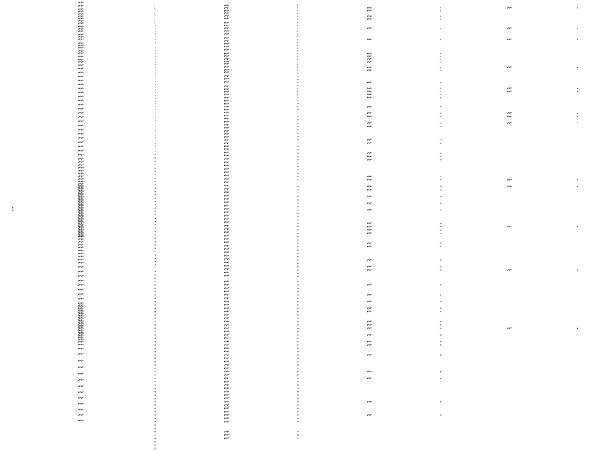 digraph D {
rankdir=LR
size="4,3"
ratio="fill"
node[color="black",shape="square",fillcolor="darkseagreen3",style="filled"]
 0
 N1
 node[color="black",shape="circle",style=""]
 
edge[style="solid"]
edge[style="solid"]
0->1[label="c=1622.0,t=175.0",color="darkseagreen3"] 
edge[style="solid"]
0->2[label="c=1622.0,t=207.0",color="darkseagreen3"] 
edge[style="solid"]
2->56[label="c=53.0,t=90.0",color="dodgerblue2"] 
edge[style="solid"]
0->3[label="c=1622.0,t=64.0",color="darkseagreen3"] 
edge[style="solid"]
3->31[label="c=98.0,t=96.0",color="dodgerblue2"] 
edge[style="solid"]
31->45[label="c=75.0,t=87.0",color="dodgerblue2"] 
edge[style="solid"]
45->65[label="c=32.0,t=152.0",color="dodgerblue2"] 
edge[style="solid"]
0->4[label="c=1622.0,t=145.0",color="darkseagreen3"] 
edge[style="solid"]
4->41[label="c=53.0,t=159.0",color="dodgerblue2"] 
edge[style="solid"]
41->83[label="c=34.0,t=158.0",color="dodgerblue2"] 
edge[style="solid"]
0->5[label="c=1622.0,t=69.0",color="darkseagreen3"] 
edge[style="solid"]
5->28[label="c=49.0,t=191.0",color="dodgerblue2"] 
edge[style="solid"]
0->6[label="c=1622.0,t=26.0",color="darkseagreen3"] 
edge[style="solid"]
6->18[label="c=48.0,t=99.0",color="dodgerblue2"] 
edge[style="solid"]
18->46[label="c=100.0,t=288.0",color="dodgerblue2"] 
edge[style="solid"]
0->7[label="c=1622.0,t=202.0",color="darkseagreen3"] 
edge[style="solid"]
7->58[label="c=23.0,t=79.0",color="dodgerblue2"] 
edge[style="solid"]
58->88[label="c=63.0,t=94.0",color="dodgerblue2"] 
edge[style="solid"]
0->8[label="c=1622.0,t=171.0",color="darkseagreen3"] 
edge[style="solid"]
0->9[label="c=1622.0,t=55.0",color="darkseagreen3"] 
edge[style="solid"]
9->32[label="c=43.0,t=226.0",color="dodgerblue2"] 
edge[style="solid"]
0->10[label="c=1622.0,t=37.0",color="darkseagreen3"] 
edge[style="solid"]
10->33[label="c=81.0,t=170.0",color="dodgerblue2"] 
edge[style="solid"]
0->11[label="c=1622.0,t=193.0",color="darkseagreen3"] 
edge[style="solid"]
11->72[label="c=63.0,t=54.0",color="dodgerblue2"] 
edge[style="solid"]
72->76[label="c=24.0,t=196.0",color="dodgerblue2"] 
edge[style="solid"]
76->127[label="c=13.0,t=29.0",color="dodgerblue2"] 
edge[style="solid"]
0->12[label="c=1622.0,t=129.0",color="darkseagreen3"] 
edge[style="solid"]
12->48[label="c=42.0,t=186.0",color="dodgerblue2"] 
edge[style="solid"]
0->13[label="c=1622.0,t=185.0",color="darkseagreen3"] 
edge[style="solid"]
13->68[label="c=42.0,t=165.0",color="dodgerblue2"] 
edge[style="solid"]
0->14[label="c=1622.0,t=162.0",color="darkseagreen3"] 
edge[style="solid"]
0->15[label="c=1622.0,t=114.0",color="darkseagreen3"] 
edge[style="solid"]
15->49[label="c=72.0,t=277.0",color="dodgerblue2"] 
edge[style="solid"]
0->16[label="c=1622.0,t=178.0",color="darkseagreen3"] 
edge[style="solid"]
16->61[label="c=23.0,t=73.0",color="dodgerblue2"] 
edge[style="solid"]
61->93[label="c=95.0,t=133.0",color="dodgerblue2"] 
edge[style="solid"]
93->113[label="c=21.0,t=90.0",color="dodgerblue2"] 
edge[style="solid"]
0->17[label="c=1622.0,t=175.0",color="darkseagreen3"] 
edge[style="solid"]
17->75[label="c=65.0,t=284.0",color="dodgerblue2"] 
edge[style="solid"]
0->19[label="c=1622.0,t=94.0",color="darkseagreen3"] 
edge[style="solid"]
19->59[label="c=81.0,t=226.0",color="dodgerblue2"] 
edge[style="solid"]
0->20[label="c=1622.0,t=160.0",color="darkseagreen3"] 
edge[style="solid"]
0->21[label="c=1622.0,t=142.0",color="darkseagreen3"] 
edge[style="solid"]
21->60[label="c=39.0,t=224.0",color="dodgerblue2"] 
edge[style="solid"]
0->22[label="c=1622.0,t=98.0",color="darkseagreen3"] 
edge[style="solid"]
22->55[label="c=58.0,t=153.0",color="dodgerblue2"] 
edge[style="solid"]
0->23[label="c=1622.0,t=78.0",color="darkseagreen3"] 
edge[style="solid"]
23->52[label="c=83.0,t=146.0",color="dodgerblue2"] 
edge[style="solid"]
52->86[label="c=32.0,t=118.0",color="dodgerblue2"] 
edge[style="solid"]
0->24[label="c=1622.0,t=93.0",color="darkseagreen3"] 
edge[style="solid"]
24->51[label="c=32.0,t=55.0",color="dodgerblue2"] 
edge[style="solid"]
51->67[label="c=48.0,t=237.0",color="dodgerblue2"] 
edge[style="solid"]
0->25[label="c=1622.0,t=54.0",color="darkseagreen3"] 
edge[style="solid"]
25->50[label="c=61.0,t=168.0",color="dodgerblue2"] 
edge[style="solid"]
50->84[label="c=26.0,t=239.0",color="dodgerblue2"] 
edge[style="solid"]
0->26[label="c=1622.0,t=153.0",color="darkseagreen3"] 
edge[style="solid"]
26->74[label="c=18.0,t=159.0",color="dodgerblue2"] 
edge[style="solid"]
74->114[label="c=52.0,t=149.0",color="dodgerblue2"] 
edge[style="solid"]
0->27[label="c=1622.0,t=109.0",color="darkseagreen3"] 
edge[style="solid"]
27->63[label="c=39.0,t=169.0",color="dodgerblue2"] 
edge[style="solid"]
0->29[label="c=1622.0,t=80.0",color="darkseagreen3"] 
edge[style="solid"]
29->62[label="c=89.0,t=119.0",color="dodgerblue2"] 
edge[style="solid"]
62->89[label="c=52.0,t=94.0",color="dodgerblue2"] 
edge[style="solid"]
89->108[label="c=29.0,t=160.0",color="dodgerblue2"] 
edge[style="solid"]
0->30[label="c=1622.0,t=179.0",color="darkseagreen3"] 
edge[style="solid"]
30->78[label="c=29.0,t=240.0",color="dodgerblue2"] 
edge[style="solid"]
78->142[label="c=18.0,t=39.0",color="dodgerblue2"] 
edge[style="solid"]
0->34[label="c=1622.0,t=139.0",color="darkseagreen3"] 
edge[style="solid"]
34->98[label="c=130.0,t=331.0",color="dodgerblue2"] 
edge[style="solid"]
0->35[label="c=1622.0,t=224.0",color="darkseagreen3"] 
edge[style="solid"]
35->100[label="c=30.0,t=141.0",color="dodgerblue2"] 
edge[style="solid"]
0->36[label="c=1622.0,t=235.0",color="darkseagreen3"] 
edge[style="solid"]
36->106[label="c=50.0,t=118.0",color="dodgerblue2"] 
edge[style="solid"]
0->37[label="c=1622.0,t=31.0",color="darkseagreen3"] 
edge[style="solid"]
0->38[label="c=1622.0,t=143.0",color="darkseagreen3"] 
edge[style="solid"]
38->79[label="c=19.0,t=237.0",color="dodgerblue2"] 
edge[style="solid"]
79->162[label="c=86.0,t=99.0",color="dodgerblue2"] 
edge[style="solid"]
0->39[label="c=1622.0,t=225.0",color="darkseagreen3"] 
edge[style="solid"]
39->110[label="c=60.0,t=254.0",color="dodgerblue2"] 
edge[style="solid"]
0->40[label="c=1622.0,t=55.0",color="darkseagreen3"] 
edge[style="solid"]
40->66[label="c=65.0,t=104.0",color="dodgerblue2"] 
edge[style="solid"]
66->90[label="c=40.0,t=154.0",color="dodgerblue2"] 
edge[style="solid"]
90->136[label="c=61.0,t=146.0",color="dodgerblue2"] 
edge[style="solid"]
0->42[label="c=1622.0,t=36.0",color="darkseagreen3"] 
edge[style="solid"]
42->53[label="c=17.0,t=102.0",color="dodgerblue2"] 
edge[style="solid"]
53->91[label="c=55.0,t=186.0",color="dodgerblue2"] 
edge[style="solid"]
91->139[label="c=52.0,t=90.0",color="dodgerblue2"] 
edge[style="solid"]
0->43[label="c=1622.0,t=137.0",color="darkseagreen3"] 
edge[style="solid"]
43->87[label="c=52.0,t=87.0",color="dodgerblue2"] 
edge[style="solid"]
87->119[label="c=95.0,t=239.0",color="dodgerblue2"] 
edge[style="solid"]
0->44[label="c=1622.0,t=216.0",color="darkseagreen3"] 
edge[style="solid"]
44->122[label="c=95.0,t=134.0",color="dodgerblue2"] 
edge[style="solid"]
122->155[label="c=96.0,t=92.0",color="dodgerblue2"] 
edge[style="solid"]
0->47[label="c=1622.0,t=48.0",color="darkseagreen3"] 
edge[style="solid"]
47->73[label="c=35.0,t=119.0",color="dodgerblue2"] 
edge[style="solid"]
0->54[label="c=1622.0,t=237.0",color="darkseagreen3"] 
edge[style="solid"]
54->129[label="c=101.0,t=216.0",color="dodgerblue2"] 
edge[style="solid"]
0->57[label="c=1622.0,t=43.0",color="darkseagreen3"] 
edge[style="solid"]
57->85[label="c=61.0,t=237.0",color="dodgerblue2"] 
edge[style="solid"]
85->146[label="c=52.0,t=190.0",color="dodgerblue2"] 
edge[style="solid"]
0->64[label="c=1622.0,t=226.0",color="darkseagreen3"] 
edge[style="solid"]
64->140[label="c=77.0,t=192.0",color="dodgerblue2"] 
edge[style="solid"]
0->69[label="c=1622.0,t=92.0",color="darkseagreen3"] 
edge[style="solid"]
69->104[label="c=71.0,t=117.0",color="dodgerblue2"] 
edge[style="solid"]
104->131[label="c=56.0,t=90.0",color="dodgerblue2"] 
edge[style="solid"]
131->160[label="c=75.0,t=156.0",color="dodgerblue2"] 
edge[style="solid"]
0->70[label="c=1622.0,t=113.0",color="darkseagreen3"] 
edge[style="solid"]
70->107[label="c=63.0,t=78.0",color="dodgerblue2"] 
edge[style="solid"]
107->124[label="c=36.0,t=126.0",color="dodgerblue2"] 
edge[style="solid"]
124->169[label="c=62.0,t=86.0",color="dodgerblue2"] 
edge[style="solid"]
0->71[label="c=1622.0,t=198.0",color="darkseagreen3"] 
edge[style="solid"]
71->126[label="c=35.0,t=122.0",color="dodgerblue2"] 
edge[style="solid"]
0->77[label="c=1622.0,t=77.0",color="darkseagreen3"] 
edge[style="solid"]
77->102[label="c=21.0,t=37.0",color="dodgerblue2"] 
edge[style="solid"]
102->116[label="c=45.0,t=116.0",color="dodgerblue2"] 
edge[style="solid"]
116->149[label="c=41.0,t=226.0",color="dodgerblue2"] 
edge[style="solid"]
0->80[label="c=1622.0,t=42.0",color="darkseagreen3"] 
edge[style="solid"]
80->103[label="c=48.0,t=152.0",color="dodgerblue2"] 
edge[style="solid"]
103->143[label="c=59.0,t=228.0",color="dodgerblue2"] 
edge[style="solid"]
0->81[label="c=1622.0,t=178.0",color="darkseagreen3"] 
edge[style="solid"]
81->137[label="c=42.0,t=250.0",color="dodgerblue2"] 
edge[style="solid"]
0->82[label="c=1622.0,t=177.0",color="darkseagreen3"] 
edge[style="solid"]
82->130[label="c=12.0,t=205.0",color="dodgerblue2"] 
edge[style="solid"]
0->92[label="c=1622.0,t=224.0",color="darkseagreen3"] 
edge[style="solid"]
92->178[label="c=85.0,t=167.0",color="dodgerblue2"] 
edge[style="solid"]
0->94[label="c=1622.0,t=224.0",color="darkseagreen3"] 
edge[style="solid"]
94->158[label="c=5.0,t=21.0",color="dodgerblue2"] 
edge[style="solid"]
158->176[label="c=65.0,t=193.0",color="dodgerblue2"] 
edge[style="solid"]
0->95[label="c=1622.0,t=239.0",color="darkseagreen3"] 
edge[style="solid"]
95->179[label="c=76.0,t=86.0",color="dodgerblue2"] 
edge[style="solid"]
179->201[label="c=81.0,t=117.0",color="dodgerblue2"] 
edge[style="solid"]
0->96[label="c=1622.0,t=137.0",color="darkseagreen3"] 
edge[style="solid"]
96->144[label="c=35.0,t=226.0",color="dodgerblue2"] 
edge[style="solid"]
0->97[label="c=1622.0,t=195.0",color="darkseagreen3"] 
edge[style="solid"]
97->175[label="c=91.0,t=257.0",color="dodgerblue2"] 
edge[style="solid"]
0->99[label="c=1622.0,t=155.0",color="darkseagreen3"] 
edge[style="solid"]
99->152[label="c=63.0,t=179.0",color="dodgerblue2"] 
edge[style="solid"]
152->200[label="c=44.0,t=135.0",color="dodgerblue2"] 
edge[style="solid"]
0->101[label="c=1622.0,t=30.0",color="darkseagreen3"] 
edge[style="solid"]
101->123[label="c=99.0,t=252.0",color="dodgerblue2"] 
edge[style="solid"]
123->187[label="c=32.0,t=66.0",color="dodgerblue2"] 
edge[style="solid"]
0->105[label="c=1622.0,t=70.0",color="darkseagreen3"] 
edge[style="solid"]
105->128[label="c=47.0,t=183.0",color="dodgerblue2"] 
edge[style="solid"]
128->183[label="c=28.0,t=136.0",color="dodgerblue2"] 
edge[style="solid"]
0->109[label="c=1622.0,t=185.0",color="darkseagreen3"] 
edge[style="solid"]
109->181[label="c=82.0,t=131.0",color="dodgerblue2"] 
edge[style="solid"]
0->111[label="c=1622.0,t=135.0",color="darkseagreen3"] 
edge[style="solid"]
111->163[label="c=54.0,t=156.0",color="dodgerblue2"] 
edge[style="solid"]
0->112[label="c=1622.0,t=176.0",color="darkseagreen3"] 
edge[style="solid"]
112->170[label="c=16.0,t=102.0",color="dodgerblue2"] 
edge[style="solid"]
0->115[label="c=1622.0,t=218.0",color="darkseagreen3"] 
edge[style="solid"]
115->195[label="c=69.0,t=196.0",color="dodgerblue2"] 
edge[style="solid"]
0->117[label="c=1622.0,t=37.0",color="darkseagreen3"] 
edge[style="solid"]
117->132[label="c=26.0,t=140.0",color="dodgerblue2"] 
edge[style="solid"]
132->177[label="c=26.0,t=233.0",color="dodgerblue2"] 
edge[style="solid"]
0->118[label="c=1622.0,t=51.0",color="darkseagreen3"] 
edge[style="solid"]
118->151[label="c=72.0,t=124.0",color="dodgerblue2"] 
edge[style="solid"]
151->184[label="c=67.0,t=69.0",color="dodgerblue2"] 
edge[style="solid"]
184->194[label="c=30.0,t=214.0",color="dodgerblue2"] 
edge[style="solid"]
0->120[label="c=1622.0,t=147.0",color="darkseagreen3"] 
edge[style="solid"]
120->171[label="c=29.0,t=121.0",color="dodgerblue2"] 
edge[style="solid"]
0->121[label="c=1622.0,t=129.0",color="darkseagreen3"] 
edge[style="solid"]
121->165[label="c=28.0,t=71.0",color="dodgerblue2"] 
edge[style="solid"]
165->193[label="c=43.0,t=86.0",color="dodgerblue2"] 
edge[style="solid"]
193->206[label="c=29.0,t=185.0",color="dodgerblue2"] 
edge[style="solid"]
0->125[label="c=1622.0,t=148.0",color="darkseagreen3"] 
edge[style="solid"]
125->173[label="c=13.0,t=29.0",color="dodgerblue2"] 
edge[style="solid"]
173->185[label="c=39.0,t=93.0",color="dodgerblue2"] 
edge[style="solid"]
0->133[label="c=1622.0,t=200.0",color="darkseagreen3"] 
edge[style="solid"]
133->199[label="c=69.0,t=232.0",color="dodgerblue2"] 
edge[style="solid"]
0->134[label="c=1622.0,t=149.0",color="darkseagreen3"] 
edge[style="solid"]
134->182[label="c=26.0,t=152.0",color="dodgerblue2"] 
edge[style="solid"]
182->219[label="c=47.0,t=148.0",color="dodgerblue2"] 
edge[style="solid"]
0->135[label="c=1622.0,t=58.0",color="darkseagreen3"] 
edge[style="solid"]
135->156[label="c=34.0,t=225.0",color="dodgerblue2"] 
edge[style="solid"]
0->138[label="c=1622.0,t=223.0",color="darkseagreen3"] 
edge[style="solid"]
138->204[label="c=22.0,t=133.0",color="dodgerblue2"] 
edge[style="solid"]
204->248[label="c=97.0,t=124.0",color="dodgerblue2"] 
edge[style="solid"]
0->141[label="c=1622.0,t=120.0",color="darkseagreen3"] 
edge[style="solid"]
141->186[label="c=35.0,t=271.0",color="dodgerblue2"] 
edge[style="solid"]
0->145[label="c=1622.0,t=66.0",color="darkseagreen3"] 
edge[style="solid"]
145->172[label="c=29.0,t=180.0",color="dodgerblue2"] 
edge[style="solid"]
172->217[label="c=76.0,t=126.0",color="dodgerblue2"] 
edge[style="solid"]
0->147[label="c=1622.0,t=169.0",color="darkseagreen3"] 
edge[style="solid"]
147->205[label="c=60.0,t=197.0",color="dodgerblue2"] 
edge[style="solid"]
0->148[label="c=1622.0,t=167.0",color="darkseagreen3"] 
edge[style="solid"]
148->212[label="c=90.0,t=272.0",color="dodgerblue2"] 
edge[style="solid"]
0->150[label="c=1622.0,t=236.0",color="darkseagreen3"] 
edge[style="solid"]
150->214[label="c=27.0,t=179.0",color="dodgerblue2"] 
edge[style="solid"]
0->153[label="c=1622.0,t=138.0",color="darkseagreen3"] 
edge[style="solid"]
153->202[label="c=65.0,t=133.0",color="dodgerblue2"] 
edge[style="solid"]
202->226[label="c=32.0,t=130.0",color="dodgerblue2"] 
edge[style="solid"]
0->154[label="c=1622.0,t=58.0",color="darkseagreen3"] 
edge[style="solid"]
154->192[label="c=86.0,t=98.0",color="dodgerblue2"] 
edge[style="solid"]
192->209[label="c=80.0,t=78.0",color="dodgerblue2"] 
edge[style="solid"]
209->216[label="c=17.0,t=217.0",color="dodgerblue2"] 
edge[style="solid"]
0->157[label="c=1622.0,t=192.0",color="darkseagreen3"] 
edge[style="solid"]
157->210[label="c=17.0,t=55.0",color="dodgerblue2"] 
edge[style="solid"]
210->222[label="c=26.0,t=160.0",color="dodgerblue2"] 
edge[style="solid"]
0->159[label="c=1622.0,t=18.0",color="darkseagreen3"] 
edge[style="solid"]
159->180[label="c=59.0,t=259.0",color="dodgerblue2"] 
edge[style="solid"]
180->227[label="c=30.0,t=196.0",color="dodgerblue2"] 
edge[style="solid"]
0->161[label="c=1622.0,t=96.0",color="darkseagreen3"] 
edge[style="solid"]
161->203[label="c=73.0,t=274.0",color="dodgerblue2"] 
edge[style="solid"]
0->164[label="c=1622.0,t=174.0",color="darkseagreen3"] 
edge[style="solid"]
164->224[label="c=82.0,t=286.0",color="dodgerblue2"] 
edge[style="solid"]
0->166[label="c=1622.0,t=58.0",color="darkseagreen3"] 
edge[style="solid"]
166->191[label="c=36.0,t=205.0",color="dodgerblue2"] 
edge[style="solid"]
191->240[label="c=80.0,t=217.0",color="dodgerblue2"] 
edge[style="solid"]
0->167[label="c=1622.0,t=199.0",color="darkseagreen3"] 
edge[style="solid"]
167->221[label="c=51.0,t=66.0",color="dodgerblue2"] 
edge[style="solid"]
221->244[label="c=80.0,t=97.0",color="dodgerblue2"] 
edge[style="solid"]
0->168[label="c=1622.0,t=222.0",color="darkseagreen3"] 
edge[style="solid"]
168->228[label="c=54.0,t=185.0",color="dodgerblue2"] 
edge[style="solid"]
0->174[label="c=1622.0,t=218.0",color="darkseagreen3"] 
edge[style="solid"]
174->229[label="c=48.0,t=240.0",color="dodgerblue2"] 
edge[style="solid"]
0->188[label="c=1622.0,t=229.0",color="darkseagreen3"] 
edge[style="solid"]
188->251[label="c=93.0,t=210.0",color="dodgerblue2"] 
edge[style="solid"]
0->189[label="c=1622.0,t=199.0",color="darkseagreen3"] 
edge[style="solid"]
189->234[label="c=38.0,t=81.0",color="dodgerblue2"] 
edge[style="solid"]
234->266[label="c=70.0,t=198.0",color="dodgerblue2"] 
edge[style="solid"]
0->190[label="c=1622.0,t=125.0",color="darkseagreen3"] 
edge[style="solid"]
190->230[label="c=116.0,t=157.0",color="dodgerblue2"] 
edge[style="solid"]
0->196[label="c=1622.0,t=133.0",color="darkseagreen3"] 
edge[style="solid"]
196->233[label="c=67.0,t=203.0",color="dodgerblue2"] 
edge[style="solid"]
233->281[label="c=36.0,t=105.0",color="dodgerblue2"] 
edge[style="solid"]
0->197[label="c=1622.0,t=150.0",color="darkseagreen3"] 
edge[style="solid"]
197->231[label="c=24.0,t=60.0",color="dodgerblue2"] 
edge[style="solid"]
231->246[label="c=20.0,t=82.0",color="dodgerblue2"] 
edge[style="solid"]
246->280[label="c=69.0,t=182.0",color="dodgerblue2"] 
edge[style="solid"]
0->198[label="c=1622.0,t=236.0",color="darkseagreen3"] 
edge[style="solid"]
198->261[label="c=56.0,t=237.0",color="dodgerblue2"] 
edge[style="solid"]
0->207[label="c=1622.0,t=191.0",color="darkseagreen3"] 
edge[style="solid"]
207->259[label="c=49.0,t=239.0",color="dodgerblue2"] 
edge[style="solid"]
0->208[label="c=1622.0,t=24.0",color="darkseagreen3"] 
edge[style="solid"]
0->211[label="c=1622.0,t=193.0",color="darkseagreen3"] 
edge[style="solid"]
211->257[label="c=27.0,t=236.0",color="dodgerblue2"] 
edge[style="solid"]
0->213[label="c=1622.0,t=37.0",color="darkseagreen3"] 
edge[style="solid"]
213->242[label="c=96.0,t=287.0",color="dodgerblue2"] 
edge[style="solid"]
242->294[label="c=18.0,t=94.0",color="dodgerblue2"] 
edge[style="solid"]
0->215[label="c=1622.0,t=187.0",color="darkseagreen3"] 
edge[style="solid"]
215->262[label="c=15.0,t=219.0",color="dodgerblue2"] 
edge[style="solid"]
0->218[label="c=1622.0,t=184.0",color="darkseagreen3"] 
edge[style="solid"]
218->263[label="c=30.0,t=245.0",color="dodgerblue2"] 
edge[style="solid"]
0->220[label="c=1622.0,t=79.0",color="darkseagreen3"] 
edge[style="solid"]
220->249[label="c=50.0,t=72.0",color="dodgerblue2"] 
edge[style="solid"]
249->267[label="c=49.0,t=232.0",color="dodgerblue2"] 
edge[style="solid"]
0->223[label="c=1622.0,t=227.0",color="darkseagreen3"] 
edge[style="solid"]
223->284[label="c=29.0,t=75.0",color="dodgerblue2"] 
edge[style="solid"]
0->225[label="c=1622.0,t=33.0",color="darkseagreen3"] 
edge[style="solid"]
225->237[label="c=40.0,t=113.0",color="dodgerblue2"] 
edge[style="solid"]
237->273[label="c=72.0,t=173.0",color="dodgerblue2"] 
edge[style="solid"]
0->232[label="c=1622.0,t=208.0",color="darkseagreen3"] 
edge[style="solid"]
232->301[label="c=62.0,t=245.0",color="dodgerblue2"] 
edge[style="solid"]
0->235[label="c=1622.0,t=69.0",color="darkseagreen3"] 
edge[style="solid"]
235->256[label="c=26.0,t=105.0",color="dodgerblue2"] 
edge[style="solid"]
256->292[label="c=50.0,t=253.0",color="dodgerblue2"] 
edge[style="solid"]
0->236[label="c=1622.0,t=188.0",color="darkseagreen3"] 
edge[style="solid"]
236->307[label="c=86.0,t=99.0",color="dodgerblue2"] 
edge[style="solid"]
307->314[label="c=34.0,t=44.0",color="dodgerblue2"] 
edge[style="solid"]
0->238[label="c=1622.0,t=192.0",color="darkseagreen3"] 
edge[style="solid"]
238->304[label="c=77.0,t=267.0",color="dodgerblue2"] 
edge[style="solid"]
0->239[label="c=1622.0,t=73.0",color="darkseagreen3"] 
edge[style="solid"]
239->275[label="c=74.0,t=231.0",color="dodgerblue2"] 
edge[style="solid"]
0->241[label="c=1622.0,t=43.0",color="darkseagreen3"] 
edge[style="solid"]
241->254[label="c=19.0,t=130.0",color="dodgerblue2"] 
edge[style="solid"]
254->297[label="c=67.0,t=259.0",color="dodgerblue2"] 
edge[style="solid"]
0->243[label="c=1622.0,t=210.0",color="darkseagreen3"] 
edge[style="solid"]
243->299[label="c=9.0,t=171.0",color="dodgerblue2"] 
edge[style="solid"]
299->343[label="c=93.0,t=75.0",color="dodgerblue2"] 
edge[style="solid"]
0->245[label="c=1622.0,t=94.0",color="darkseagreen3"] 
edge[style="solid"]
245->288[label="c=75.0,t=112.0",color="dodgerblue2"] 
edge[style="solid"]
288->310[label="c=70.0,t=144.0",color="dodgerblue2"] 
edge[style="solid"]
310->330[label="c=12.0,t=109.0",color="dodgerblue2"] 
edge[style="solid"]
0->247[label="c=1622.0,t=214.0",color="darkseagreen3"] 
edge[style="solid"]
247->306[label="c=19.0,t=246.0",color="dodgerblue2"] 
edge[style="solid"]
0->250[label="c=1622.0,t=89.0",color="darkseagreen3"] 
edge[style="solid"]
250->276[label="c=18.0,t=134.0",color="dodgerblue2"] 
edge[style="solid"]
276->308[label="c=17.0,t=28.0",color="dodgerblue2"] 
edge[style="solid"]
0->252[label="c=1622.0,t=70.0",color="darkseagreen3"] 
edge[style="solid"]
252->279[label="c=54.0,t=171.0",color="dodgerblue2"] 
edge[style="solid"]
0->253[label="c=1622.0,t=52.0",color="darkseagreen3"] 
edge[style="solid"]
253->291[label="c=114.0,t=335.0",color="dodgerblue2"] 
edge[style="solid"]
291->345[label="c=22.0,t=61.0",color="dodgerblue2"] 
edge[style="solid"]
0->255[label="c=1622.0,t=190.0",color="darkseagreen3"] 
edge[style="solid"]
255->312[label="c=44.0,t=124.0",color="dodgerblue2"] 
edge[style="solid"]
312->334[label="c=37.0,t=152.0",color="dodgerblue2"] 
edge[style="solid"]
0->258[label="c=1622.0,t=232.0",color="darkseagreen3"] 
edge[style="solid"]
258->320[label="c=33.0,t=236.0",color="dodgerblue2"] 
edge[style="solid"]
0->260[label="c=1622.0,t=219.0",color="darkseagreen3"] 
edge[style="solid"]
260->322[label="c=54.0,t=260.0",color="dodgerblue2"] 
edge[style="solid"]
0->264[label="c=1622.0,t=174.0",color="darkseagreen3"] 
edge[style="solid"]
264->329[label="c=111.0,t=171.0",color="dodgerblue2"] 
edge[style="solid"]
329->350[label="c=18.0,t=72.0",color="dodgerblue2"] 
edge[style="solid"]
0->265[label="c=1622.0,t=127.0",color="darkseagreen3"] 
edge[style="solid"]
265->315[label="c=94.0,t=274.0",color="dodgerblue2"] 
edge[style="solid"]
0->268[label="c=1622.0,t=211.0",color="darkseagreen3"] 
edge[style="solid"]
268->328[label="c=69.0,t=243.0",color="dodgerblue2"] 
edge[style="solid"]
0->269[label="c=1622.0,t=228.0",color="darkseagreen3"] 
edge[style="solid"]
269->346[label="c=108.0,t=234.0",color="dodgerblue2"] 
edge[style="solid"]
0->270[label="c=1622.0,t=126.0",color="darkseagreen3"] 
edge[style="solid"]
270->311[label="c=67.0,t=221.0",color="dodgerblue2"] 
edge[style="solid"]
0->271[label="c=1622.0,t=86.0",color="darkseagreen3"] 
edge[style="solid"]
271->295[label="c=7.0,t=198.0",color="dodgerblue2"] 
edge[style="solid"]
295->338[label="c=15.0,t=116.0",color="dodgerblue2"] 
edge[style="solid"]
0->272[label="c=1622.0,t=200.0",color="darkseagreen3"] 
edge[style="solid"]
272->324[label="c=42.0,t=200.0",color="dodgerblue2"] 
edge[style="solid"]
0->274[label="c=1622.0,t=144.0",color="darkseagreen3"] 
edge[style="solid"]
274->318[label="c=35.0,t=73.0",color="dodgerblue2"] 
edge[style="solid"]
318->331[label="c=68.0,t=189.0",color="dodgerblue2"] 
edge[style="solid"]
0->277[label="c=1622.0,t=117.0",color="darkseagreen3"] 
edge[style="solid"]
277->316[label="c=39.0,t=241.0",color="dodgerblue2"] 
edge[style="solid"]
0->278[label="c=1622.0,t=195.0",color="darkseagreen3"] 
edge[style="solid"]
278->333[label="c=102.0,t=194.0",color="dodgerblue2"] 
edge[style="solid"]
0->282[label="c=1622.0,t=192.0",color="darkseagreen3"] 
edge[style="solid"]
282->342[label="c=92.0,t=233.0",color="dodgerblue2"] 
edge[style="solid"]
0->283[label="c=1622.0,t=149.0",color="darkseagreen3"] 
edge[style="solid"]
283->326[label="c=77.0,t=269.0",color="dodgerblue2"] 
edge[style="solid"]
0->285[label="c=1622.0,t=23.0",color="darkseagreen3"] 
edge[style="solid"]
285->302[label="c=56.0,t=260.0",color="dodgerblue2"] 
edge[style="solid"]
0->286[label="c=1622.0,t=164.0",color="darkseagreen3"] 
edge[style="solid"]
286->336[label="c=76.0,t=209.0",color="dodgerblue2"] 
edge[style="solid"]
0->287[label="c=1622.0,t=31.0",color="darkseagreen3"] 
edge[style="solid"]
287->296[label="c=5.0,t=94.0",color="dodgerblue2"] 
edge[style="solid"]
296->339[label="c=152.0,t=237.0",color="dodgerblue2"] 
edge[style="solid"]
0->289[label="c=1622.0,t=106.0",color="darkseagreen3"] 
edge[style="solid"]
289->327[label="c=101.0,t=318.0",color="dodgerblue2"] 
edge[style="solid"]
0->290[label="c=1622.0,t=221.0",color="darkseagreen3"] 
edge[style="solid"]
290->340[label="c=36.0,t=159.0",color="dodgerblue2"] 
edge[style="solid"]
0->293[label="c=1622.0,t=111.0",color="darkseagreen3"] 
edge[style="solid"]
293->321[label="c=62.0,t=221.0",color="dodgerblue2"] 
edge[style="solid"]
0->298[label="c=1622.0,t=70.0",color="darkseagreen3"] 
edge[style="solid"]
298->319[label="c=38.0,t=135.0",color="dodgerblue2"] 
edge[style="solid"]
319->348[label="c=38.0,t=245.0",color="dodgerblue2"] 
edge[style="solid"]
0->300[label="c=1622.0,t=55.0",color="darkseagreen3"] 
edge[style="solid"]
300->323[label="c=76.0,t=300.0",color="dodgerblue2"] 
edge[style="solid"]
0->303[label="c=1622.0,t=96.0",color="darkseagreen3"] 
edge[style="solid"]
303->325[label="c=41.0,t=180.0",color="dodgerblue2"] 
edge[style="solid"]
0->305[label="c=1622.0,t=240.0",color="darkseagreen3"] 
edge[style="solid"]
0->309[label="c=1622.0,t=233.0",color="darkseagreen3"] 
edge[style="solid"]
0->313[label="c=1622.0,t=88.0",color="darkseagreen3"] 
edge[style="solid"]
313->349[label="c=127.0,t=284.0",color="dodgerblue2"] 
edge[style="solid"]
0->317[label="c=1622.0,t=59.0",color="darkseagreen3"] 
edge[style="solid"]
317->335[label="c=52.0,t=287.0",color="dodgerblue2"] 
edge[style="solid"]
0->332[label="c=1622.0,t=32.0",color="darkseagreen3"] 
edge[style="solid"]
332->347[label="c=62.0,t=240.0",color="dodgerblue2"] 
edge[style="solid"]
0->337[label="c=1622.0,t=222.0",color="darkseagreen3"] 
edge[style="solid"]
0->341[label="c=1622.0,t=148.0",color="darkseagreen3"] 
edge[style="solid"]
0->344[label="c=1622.0,t=212.0",color="darkseagreen3"] 
}